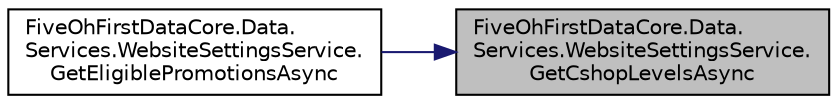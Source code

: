 digraph "FiveOhFirstDataCore.Data.Services.WebsiteSettingsService.GetCshopLevelsAsync"
{
 // LATEX_PDF_SIZE
  edge [fontname="Helvetica",fontsize="10",labelfontname="Helvetica",labelfontsize="10"];
  node [fontname="Helvetica",fontsize="10",shape=record];
  rankdir="RL";
  Node1 [label="FiveOhFirstDataCore.Data.\lServices.WebsiteSettingsService.\lGetCshopLevelsAsync",height=0.2,width=0.4,color="black", fillcolor="grey75", style="filled", fontcolor="black",tooltip="Gets a boolean tuple with values determining if a trooper is in C-Shop leadership or command."];
  Node1 -> Node2 [dir="back",color="midnightblue",fontsize="10",style="solid",fontname="Helvetica"];
  Node2 [label="FiveOhFirstDataCore.Data.\lServices.WebsiteSettingsService.\lGetEligiblePromotionsAsync",height=0.2,width=0.4,color="black", fillcolor="white", style="filled",URL="$class_five_oh_first_data_core_1_1_data_1_1_services_1_1_website_settings_service.html#a4296566b981a0bfdccbf970731be6ef6",tooltip="Get the eligible promotions for a Trooper"];
}

